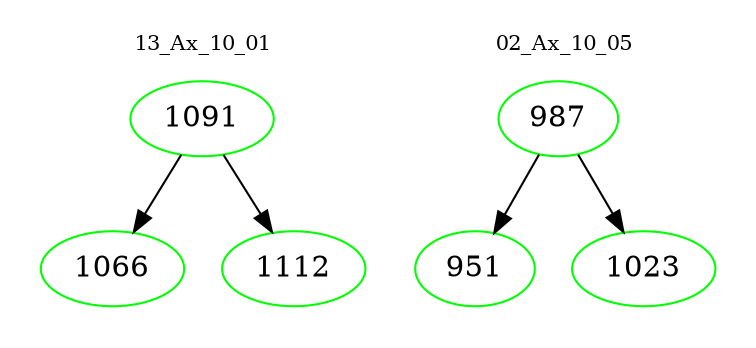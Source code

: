 digraph{
subgraph cluster_0 {
color = white
label = "13_Ax_10_01";
fontsize=10;
T0_1091 [label="1091", color="green"]
T0_1091 -> T0_1066 [color="black"]
T0_1066 [label="1066", color="green"]
T0_1091 -> T0_1112 [color="black"]
T0_1112 [label="1112", color="green"]
}
subgraph cluster_1 {
color = white
label = "02_Ax_10_05";
fontsize=10;
T1_987 [label="987", color="green"]
T1_987 -> T1_951 [color="black"]
T1_951 [label="951", color="green"]
T1_987 -> T1_1023 [color="black"]
T1_1023 [label="1023", color="green"]
}
}
